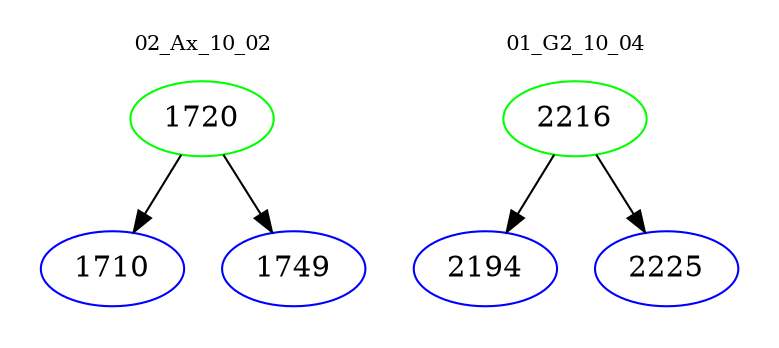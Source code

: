 digraph{
subgraph cluster_0 {
color = white
label = "02_Ax_10_02";
fontsize=10;
T0_1720 [label="1720", color="green"]
T0_1720 -> T0_1710 [color="black"]
T0_1710 [label="1710", color="blue"]
T0_1720 -> T0_1749 [color="black"]
T0_1749 [label="1749", color="blue"]
}
subgraph cluster_1 {
color = white
label = "01_G2_10_04";
fontsize=10;
T1_2216 [label="2216", color="green"]
T1_2216 -> T1_2194 [color="black"]
T1_2194 [label="2194", color="blue"]
T1_2216 -> T1_2225 [color="black"]
T1_2225 [label="2225", color="blue"]
}
}
